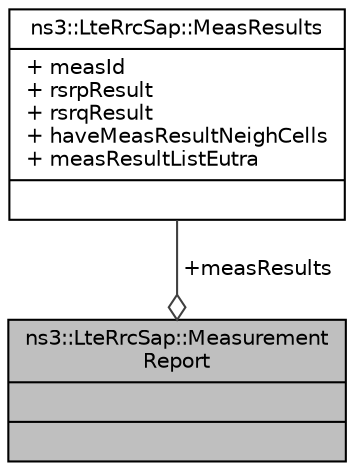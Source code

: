 digraph "ns3::LteRrcSap::MeasurementReport"
{
  edge [fontname="Helvetica",fontsize="10",labelfontname="Helvetica",labelfontsize="10"];
  node [fontname="Helvetica",fontsize="10",shape=record];
  Node1 [label="{ns3::LteRrcSap::Measurement\lReport\n||}",height=0.2,width=0.4,color="black", fillcolor="grey75", style="filled", fontcolor="black"];
  Node2 -> Node1 [color="grey25",fontsize="10",style="solid",label=" +measResults" ,arrowhead="odiamond"];
  Node2 [label="{ns3::LteRrcSap::MeasResults\n|+ measId\l+ rsrpResult\l+ rsrqResult\l+ haveMeasResultNeighCells\l+ measResultListEutra\l|}",height=0.2,width=0.4,color="black", fillcolor="white", style="filled",URL="$dd/d75/structns3_1_1LteRrcSap_1_1MeasResults.html"];
}
